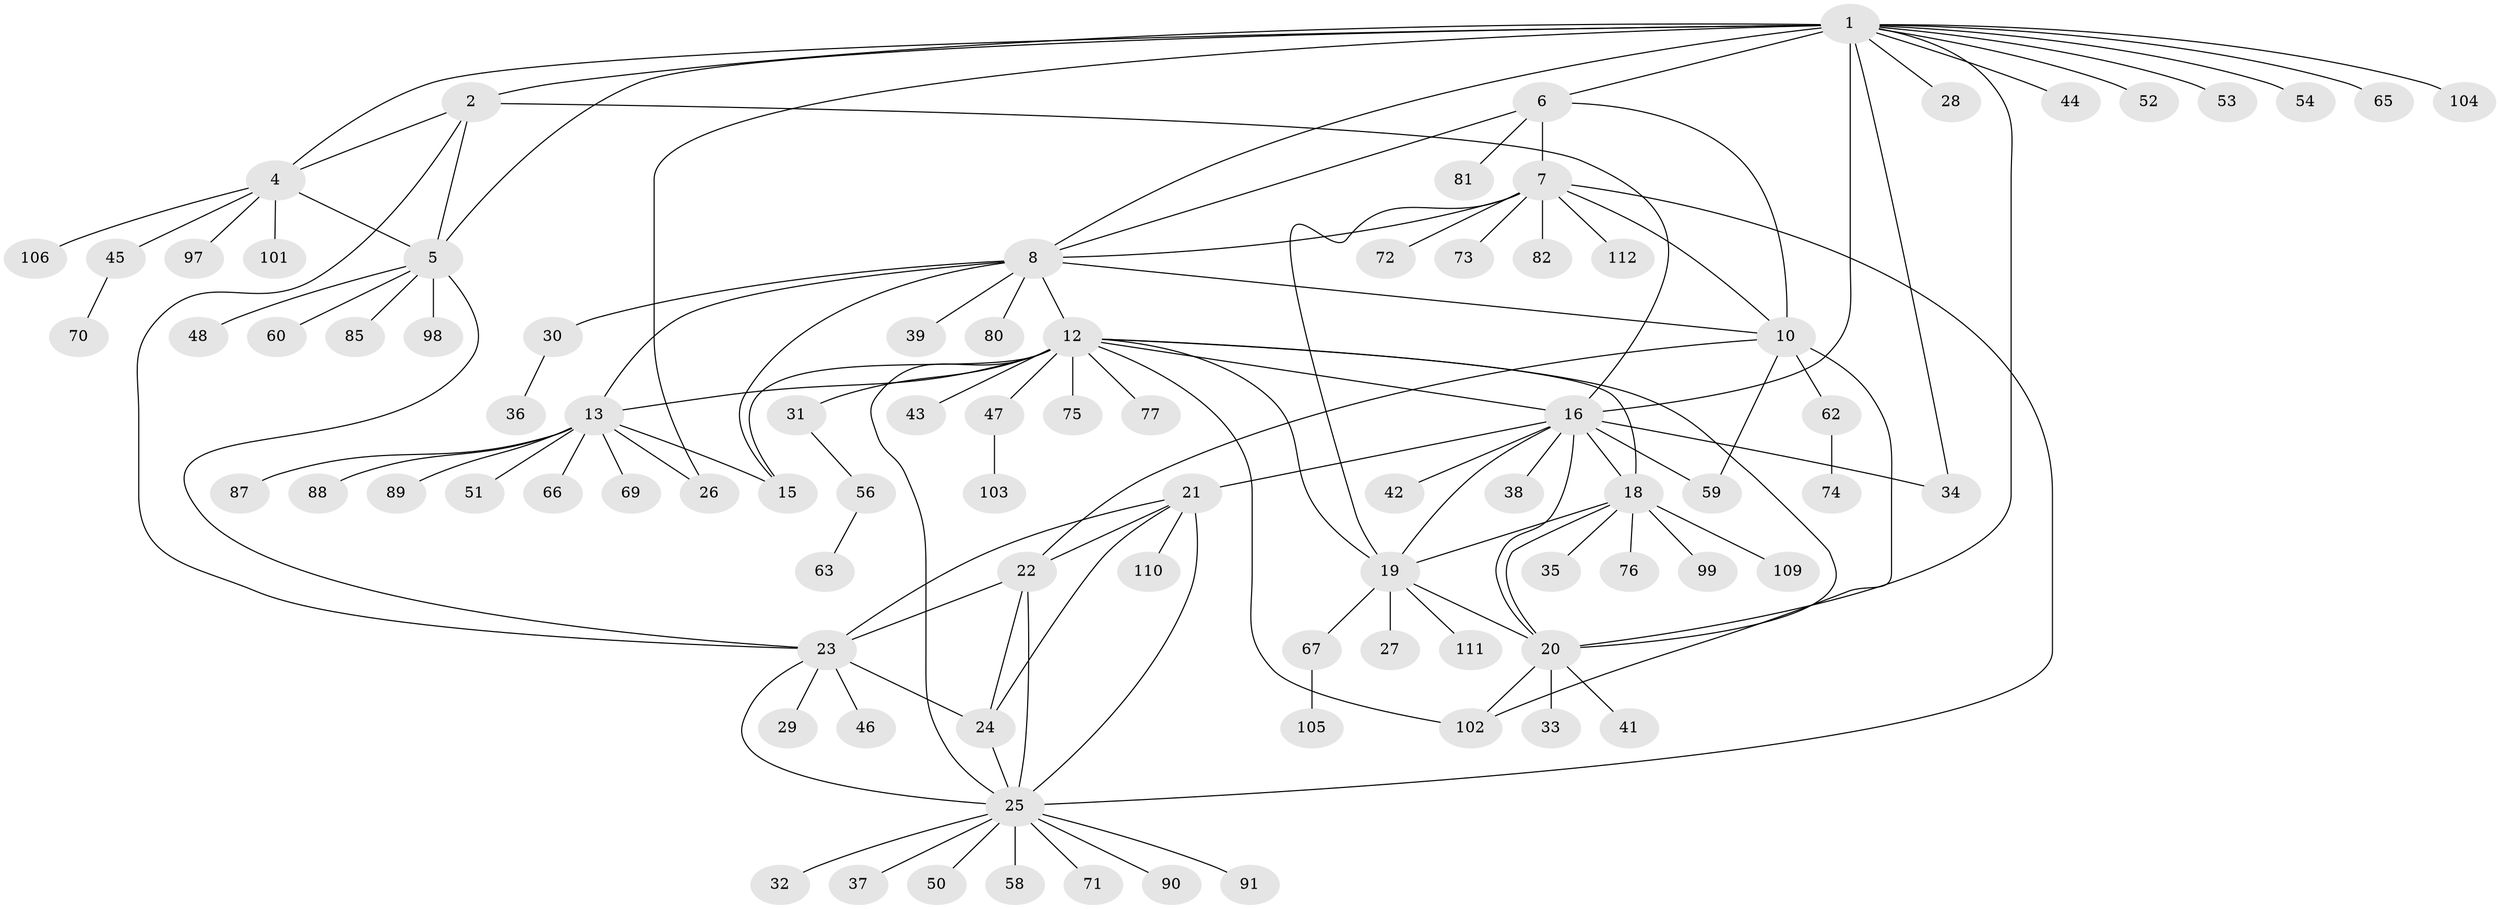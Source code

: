 // Generated by graph-tools (version 1.1) at 2025/52/02/27/25 19:52:17]
// undirected, 87 vertices, 122 edges
graph export_dot {
graph [start="1"]
  node [color=gray90,style=filled];
  1 [super="+3"];
  2 [super="+64"];
  4 [super="+94"];
  5 [super="+95"];
  6;
  7 [super="+9"];
  8 [super="+11"];
  10 [super="+108"];
  12 [super="+17"];
  13 [super="+14"];
  15;
  16 [super="+68"];
  18 [super="+78"];
  19 [super="+93"];
  20 [super="+107"];
  21 [super="+40"];
  22;
  23 [super="+79"];
  24 [super="+100"];
  25 [super="+83"];
  26 [super="+57"];
  27;
  28 [super="+86"];
  29;
  30;
  31;
  32;
  33;
  34 [super="+55"];
  35;
  36;
  37 [super="+49"];
  38;
  39;
  41;
  42;
  43;
  44;
  45;
  46;
  47;
  48;
  50;
  51;
  52 [super="+92"];
  53 [super="+84"];
  54;
  56 [super="+61"];
  58;
  59;
  60;
  62;
  63;
  65;
  66;
  67;
  69;
  70;
  71;
  72;
  73;
  74 [super="+96"];
  75;
  76;
  77;
  80;
  81;
  82;
  85;
  87;
  88;
  89;
  90;
  91;
  97;
  98;
  99;
  101;
  102;
  103;
  104;
  105;
  106;
  109;
  110;
  111;
  112;
  1 -- 2 [weight=2];
  1 -- 4 [weight=2];
  1 -- 5 [weight=2];
  1 -- 6;
  1 -- 20;
  1 -- 26;
  1 -- 34;
  1 -- 53;
  1 -- 65;
  1 -- 8;
  1 -- 104;
  1 -- 44;
  1 -- 16;
  1 -- 52;
  1 -- 54;
  1 -- 28;
  2 -- 4;
  2 -- 5;
  2 -- 23;
  2 -- 16;
  4 -- 5;
  4 -- 45;
  4 -- 101;
  4 -- 106;
  4 -- 97;
  5 -- 23;
  5 -- 48;
  5 -- 60;
  5 -- 85;
  5 -- 98;
  6 -- 7 [weight=2];
  6 -- 8;
  6 -- 10;
  6 -- 81;
  7 -- 8 [weight=2];
  7 -- 10 [weight=2];
  7 -- 19;
  7 -- 112;
  7 -- 25;
  7 -- 82;
  7 -- 73;
  7 -- 72;
  8 -- 10;
  8 -- 39;
  8 -- 12;
  8 -- 13 [weight=2];
  8 -- 15;
  8 -- 80;
  8 -- 30;
  10 -- 22;
  10 -- 59;
  10 -- 62;
  10 -- 102;
  12 -- 13 [weight=2];
  12 -- 15;
  12 -- 25;
  12 -- 31;
  12 -- 43;
  12 -- 77;
  12 -- 102;
  12 -- 75;
  12 -- 47;
  12 -- 16;
  12 -- 18;
  12 -- 19;
  12 -- 20;
  13 -- 15 [weight=2];
  13 -- 26;
  13 -- 88;
  13 -- 66;
  13 -- 69;
  13 -- 51;
  13 -- 87;
  13 -- 89;
  16 -- 18;
  16 -- 19;
  16 -- 20;
  16 -- 21;
  16 -- 34;
  16 -- 38;
  16 -- 42;
  16 -- 59;
  18 -- 19;
  18 -- 20;
  18 -- 35;
  18 -- 76;
  18 -- 99;
  18 -- 109;
  19 -- 20;
  19 -- 27;
  19 -- 67;
  19 -- 111;
  20 -- 33;
  20 -- 41;
  20 -- 102;
  21 -- 22;
  21 -- 23;
  21 -- 24;
  21 -- 25;
  21 -- 110;
  22 -- 23;
  22 -- 24;
  22 -- 25;
  23 -- 24;
  23 -- 25;
  23 -- 29;
  23 -- 46;
  24 -- 25;
  25 -- 32;
  25 -- 37;
  25 -- 50;
  25 -- 58;
  25 -- 71;
  25 -- 90;
  25 -- 91;
  30 -- 36;
  31 -- 56;
  45 -- 70;
  47 -- 103;
  56 -- 63;
  62 -- 74;
  67 -- 105;
}
